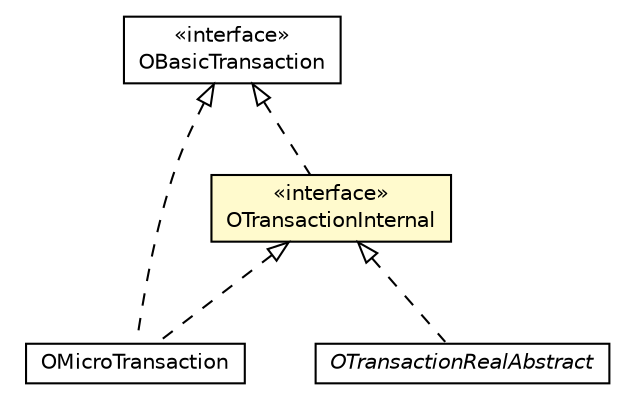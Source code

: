 #!/usr/local/bin/dot
#
# Class diagram 
# Generated by UMLGraph version R5_6-24-gf6e263 (http://www.umlgraph.org/)
#

digraph G {
	edge [fontname="Helvetica",fontsize=10,labelfontname="Helvetica",labelfontsize=10];
	node [fontname="Helvetica",fontsize=10,shape=plaintext];
	nodesep=0.25;
	ranksep=0.5;
	// com.orientechnologies.orient.core.storage.OBasicTransaction
	c7240209 [label=<<table title="com.orientechnologies.orient.core.storage.OBasicTransaction" border="0" cellborder="1" cellspacing="0" cellpadding="2" port="p" href="../storage/OBasicTransaction.html">
		<tr><td><table border="0" cellspacing="0" cellpadding="1">
<tr><td align="center" balign="center"> &#171;interface&#187; </td></tr>
<tr><td align="center" balign="center"> OBasicTransaction </td></tr>
		</table></td></tr>
		</table>>, URL="../storage/OBasicTransaction.html", fontname="Helvetica", fontcolor="black", fontsize=10.0];
	// com.orientechnologies.orient.core.storage.impl.local.OMicroTransaction
	c7240235 [label=<<table title="com.orientechnologies.orient.core.storage.impl.local.OMicroTransaction" border="0" cellborder="1" cellspacing="0" cellpadding="2" port="p" href="../storage/impl/local/OMicroTransaction.html">
		<tr><td><table border="0" cellspacing="0" cellpadding="1">
<tr><td align="center" balign="center"> OMicroTransaction </td></tr>
		</table></td></tr>
		</table>>, URL="../storage/impl/local/OMicroTransaction.html", fontname="Helvetica", fontcolor="black", fontsize=10.0];
	// com.orientechnologies.orient.core.tx.OTransactionInternal
	c7240647 [label=<<table title="com.orientechnologies.orient.core.tx.OTransactionInternal" border="0" cellborder="1" cellspacing="0" cellpadding="2" port="p" bgcolor="lemonChiffon" href="./OTransactionInternal.html">
		<tr><td><table border="0" cellspacing="0" cellpadding="1">
<tr><td align="center" balign="center"> &#171;interface&#187; </td></tr>
<tr><td align="center" balign="center"> OTransactionInternal </td></tr>
		</table></td></tr>
		</table>>, URL="./OTransactionInternal.html", fontname="Helvetica", fontcolor="black", fontsize=10.0];
	// com.orientechnologies.orient.core.tx.OTransactionRealAbstract
	c7240653 [label=<<table title="com.orientechnologies.orient.core.tx.OTransactionRealAbstract" border="0" cellborder="1" cellspacing="0" cellpadding="2" port="p" href="./OTransactionRealAbstract.html">
		<tr><td><table border="0" cellspacing="0" cellpadding="1">
<tr><td align="center" balign="center"><font face="Helvetica-Oblique"> OTransactionRealAbstract </font></td></tr>
		</table></td></tr>
		</table>>, URL="./OTransactionRealAbstract.html", fontname="Helvetica", fontcolor="black", fontsize=10.0];
	//com.orientechnologies.orient.core.storage.impl.local.OMicroTransaction implements com.orientechnologies.orient.core.storage.OBasicTransaction
	c7240209:p -> c7240235:p [dir=back,arrowtail=empty,style=dashed];
	//com.orientechnologies.orient.core.storage.impl.local.OMicroTransaction implements com.orientechnologies.orient.core.tx.OTransactionInternal
	c7240647:p -> c7240235:p [dir=back,arrowtail=empty,style=dashed];
	//com.orientechnologies.orient.core.tx.OTransactionInternal implements com.orientechnologies.orient.core.storage.OBasicTransaction
	c7240209:p -> c7240647:p [dir=back,arrowtail=empty,style=dashed];
	//com.orientechnologies.orient.core.tx.OTransactionRealAbstract implements com.orientechnologies.orient.core.tx.OTransactionInternal
	c7240647:p -> c7240653:p [dir=back,arrowtail=empty,style=dashed];
}

